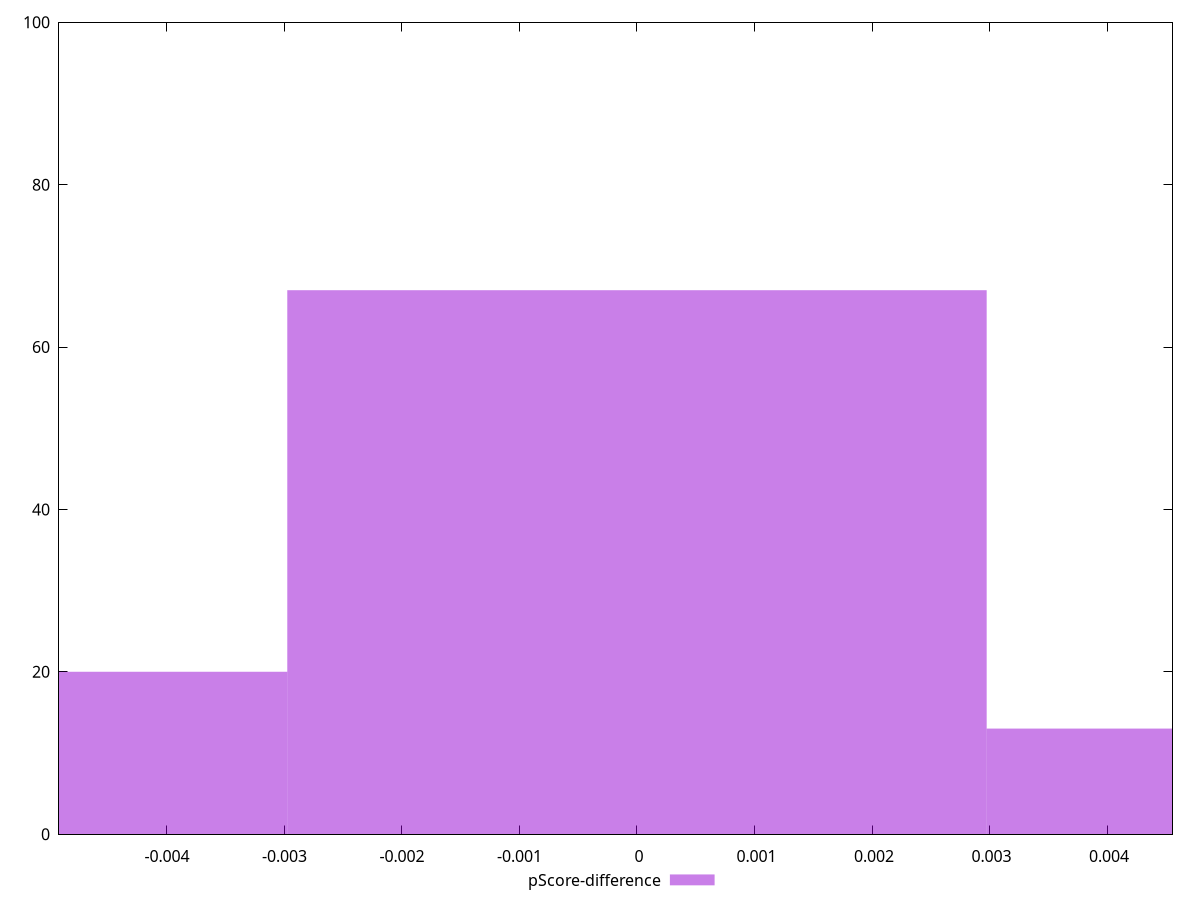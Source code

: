 reset

$pScoreDifference <<EOF
-0.005951483768710854 20
0 67
0.005951483768710854 13
EOF

set key outside below
set boxwidth 0.005951483768710854
set xrange [-0.004918256327120174:0.004556984077428439]
set yrange [0:100]
set trange [0:100]
set style fill transparent solid 0.5 noborder
set terminal svg size 640, 490 enhanced background rgb 'white'
set output "report_00015_2021-02-09T16-11-33.973Z/speed-index/samples/pages+cached+noadtech+nomedia/pScore-difference/histogram.svg"

plot $pScoreDifference title "pScore-difference" with boxes

reset
